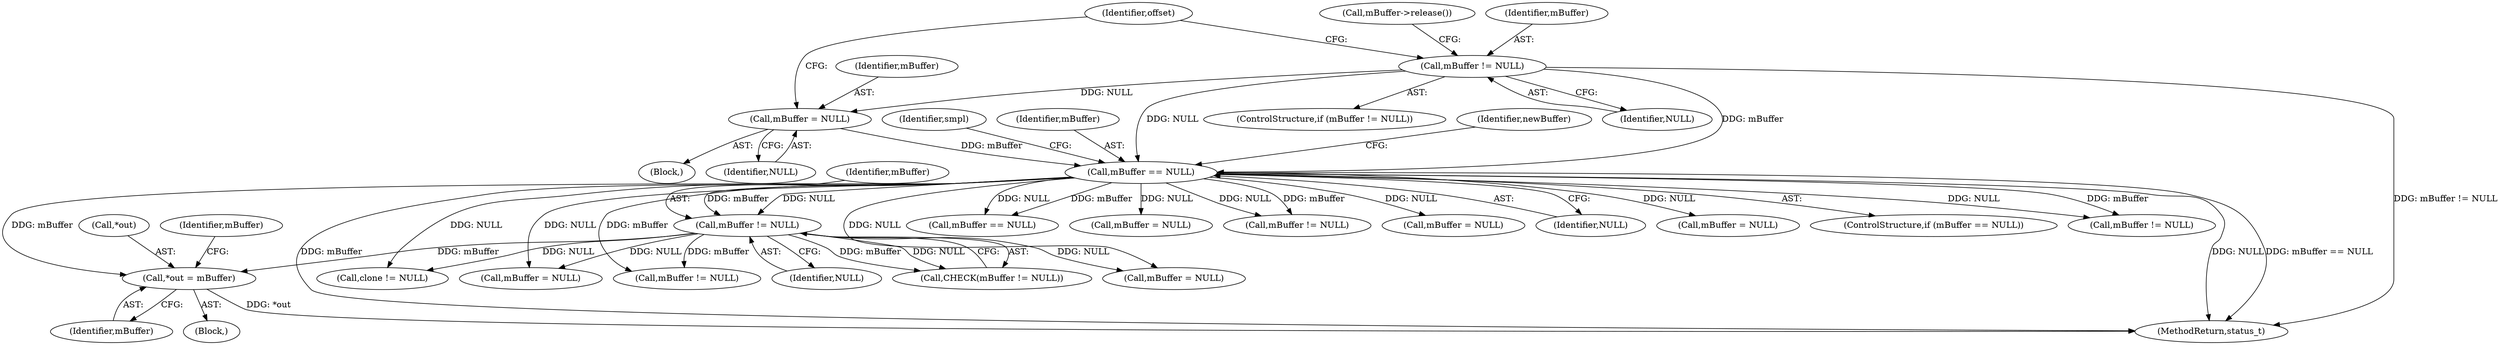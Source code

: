 digraph "0_Android_d48f0f145f8f0f4472bc0af668ac9a8bce44ba9b@pointer" {
"1000507" [label="(Call,*out = mBuffer)"];
"1000458" [label="(Call,mBuffer != NULL)"];
"1000280" [label="(Call,mBuffer == NULL)"];
"1000251" [label="(Call,mBuffer != NULL)"];
"1000256" [label="(Call,mBuffer = NULL)"];
"1000553" [label="(Call,clone != NULL)"];
"1000366" [label="(Call,mBuffer == NULL)"];
"1000376" [label="(Identifier,smpl)"];
"1000830" [label="(MethodReturn,status_t)"];
"1000511" [label="(Call,mBuffer = NULL)"];
"1000251" [label="(Call,mBuffer != NULL)"];
"1000261" [label="(Identifier,offset)"];
"1000458" [label="(Call,mBuffer != NULL)"];
"1000280" [label="(Call,mBuffer == NULL)"];
"1000258" [label="(Identifier,NULL)"];
"1000281" [label="(Identifier,mBuffer)"];
"1000250" [label="(ControlStructure,if (mBuffer != NULL))"];
"1000562" [label="(Call,mBuffer != NULL)"];
"1000718" [label="(Call,mBuffer = NULL)"];
"1000285" [label="(Identifier,newBuffer)"];
"1000255" [label="(Call,mBuffer->release())"];
"1000510" [label="(Identifier,mBuffer)"];
"1000457" [label="(Call,CHECK(mBuffer != NULL))"];
"1000254" [label="(Block,)"];
"1000543" [label="(Call,mBuffer = NULL)"];
"1000779" [label="(Call,mBuffer != NULL)"];
"1000641" [label="(Call,mBuffer = NULL)"];
"1000282" [label="(Identifier,NULL)"];
"1000450" [label="(Call,mBuffer = NULL)"];
"1000279" [label="(ControlStructure,if (mBuffer == NULL))"];
"1000506" [label="(Block,)"];
"1000512" [label="(Identifier,mBuffer)"];
"1000253" [label="(Identifier,NULL)"];
"1000257" [label="(Identifier,mBuffer)"];
"1000652" [label="(Call,mBuffer != NULL)"];
"1000459" [label="(Identifier,mBuffer)"];
"1000507" [label="(Call,*out = mBuffer)"];
"1000256" [label="(Call,mBuffer = NULL)"];
"1000252" [label="(Identifier,mBuffer)"];
"1000460" [label="(Identifier,NULL)"];
"1000508" [label="(Call,*out)"];
"1000507" -> "1000506"  [label="AST: "];
"1000507" -> "1000510"  [label="CFG: "];
"1000508" -> "1000507"  [label="AST: "];
"1000510" -> "1000507"  [label="AST: "];
"1000512" -> "1000507"  [label="CFG: "];
"1000507" -> "1000830"  [label="DDG: *out"];
"1000458" -> "1000507"  [label="DDG: mBuffer"];
"1000280" -> "1000507"  [label="DDG: mBuffer"];
"1000458" -> "1000457"  [label="AST: "];
"1000458" -> "1000460"  [label="CFG: "];
"1000459" -> "1000458"  [label="AST: "];
"1000460" -> "1000458"  [label="AST: "];
"1000457" -> "1000458"  [label="CFG: "];
"1000458" -> "1000457"  [label="DDG: mBuffer"];
"1000458" -> "1000457"  [label="DDG: NULL"];
"1000280" -> "1000458"  [label="DDG: mBuffer"];
"1000280" -> "1000458"  [label="DDG: NULL"];
"1000458" -> "1000511"  [label="DDG: NULL"];
"1000458" -> "1000543"  [label="DDG: NULL"];
"1000458" -> "1000553"  [label="DDG: NULL"];
"1000458" -> "1000562"  [label="DDG: mBuffer"];
"1000280" -> "1000279"  [label="AST: "];
"1000280" -> "1000282"  [label="CFG: "];
"1000281" -> "1000280"  [label="AST: "];
"1000282" -> "1000280"  [label="AST: "];
"1000285" -> "1000280"  [label="CFG: "];
"1000376" -> "1000280"  [label="CFG: "];
"1000280" -> "1000830"  [label="DDG: NULL"];
"1000280" -> "1000830"  [label="DDG: mBuffer == NULL"];
"1000280" -> "1000830"  [label="DDG: mBuffer"];
"1000251" -> "1000280"  [label="DDG: mBuffer"];
"1000251" -> "1000280"  [label="DDG: NULL"];
"1000256" -> "1000280"  [label="DDG: mBuffer"];
"1000280" -> "1000366"  [label="DDG: mBuffer"];
"1000280" -> "1000366"  [label="DDG: NULL"];
"1000280" -> "1000450"  [label="DDG: NULL"];
"1000280" -> "1000511"  [label="DDG: NULL"];
"1000280" -> "1000543"  [label="DDG: NULL"];
"1000280" -> "1000553"  [label="DDG: NULL"];
"1000280" -> "1000562"  [label="DDG: mBuffer"];
"1000280" -> "1000641"  [label="DDG: NULL"];
"1000280" -> "1000652"  [label="DDG: mBuffer"];
"1000280" -> "1000652"  [label="DDG: NULL"];
"1000280" -> "1000718"  [label="DDG: NULL"];
"1000280" -> "1000779"  [label="DDG: mBuffer"];
"1000280" -> "1000779"  [label="DDG: NULL"];
"1000251" -> "1000250"  [label="AST: "];
"1000251" -> "1000253"  [label="CFG: "];
"1000252" -> "1000251"  [label="AST: "];
"1000253" -> "1000251"  [label="AST: "];
"1000255" -> "1000251"  [label="CFG: "];
"1000261" -> "1000251"  [label="CFG: "];
"1000251" -> "1000830"  [label="DDG: mBuffer != NULL"];
"1000251" -> "1000256"  [label="DDG: NULL"];
"1000256" -> "1000254"  [label="AST: "];
"1000256" -> "1000258"  [label="CFG: "];
"1000257" -> "1000256"  [label="AST: "];
"1000258" -> "1000256"  [label="AST: "];
"1000261" -> "1000256"  [label="CFG: "];
}
